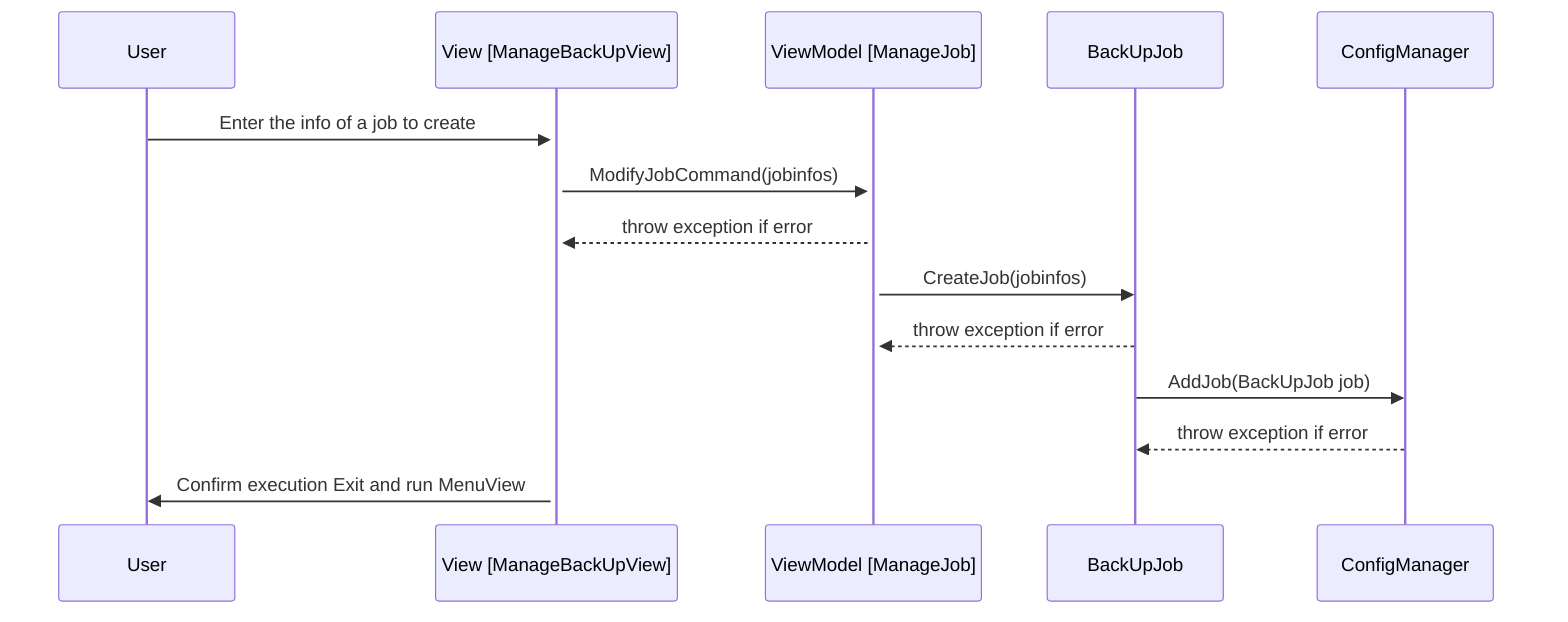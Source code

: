 sequenceDiagram
    User->>+View [ManageBackUpView]: Enter the info of a job to create
    View [ManageBackUpView]->>+ViewModel [ManageJob]:  ModifyJobCommand(jobinfos) 
    ViewModel [ManageJob]-->> View [ManageBackUpView]: throw exception if error 
    ViewModel [ManageJob]->>BackUpJob: CreateJob(jobinfos)
    BackUpJob -->> ViewModel [ManageJob]: throw exception if error 
    BackUpJob->>ConfigManager: AddJob(BackUpJob job)
    ConfigManager -->> BackUpJob : throw exception if error
    View [ManageBackUpView] ->>User: Confirm execution Exit and run MenuView